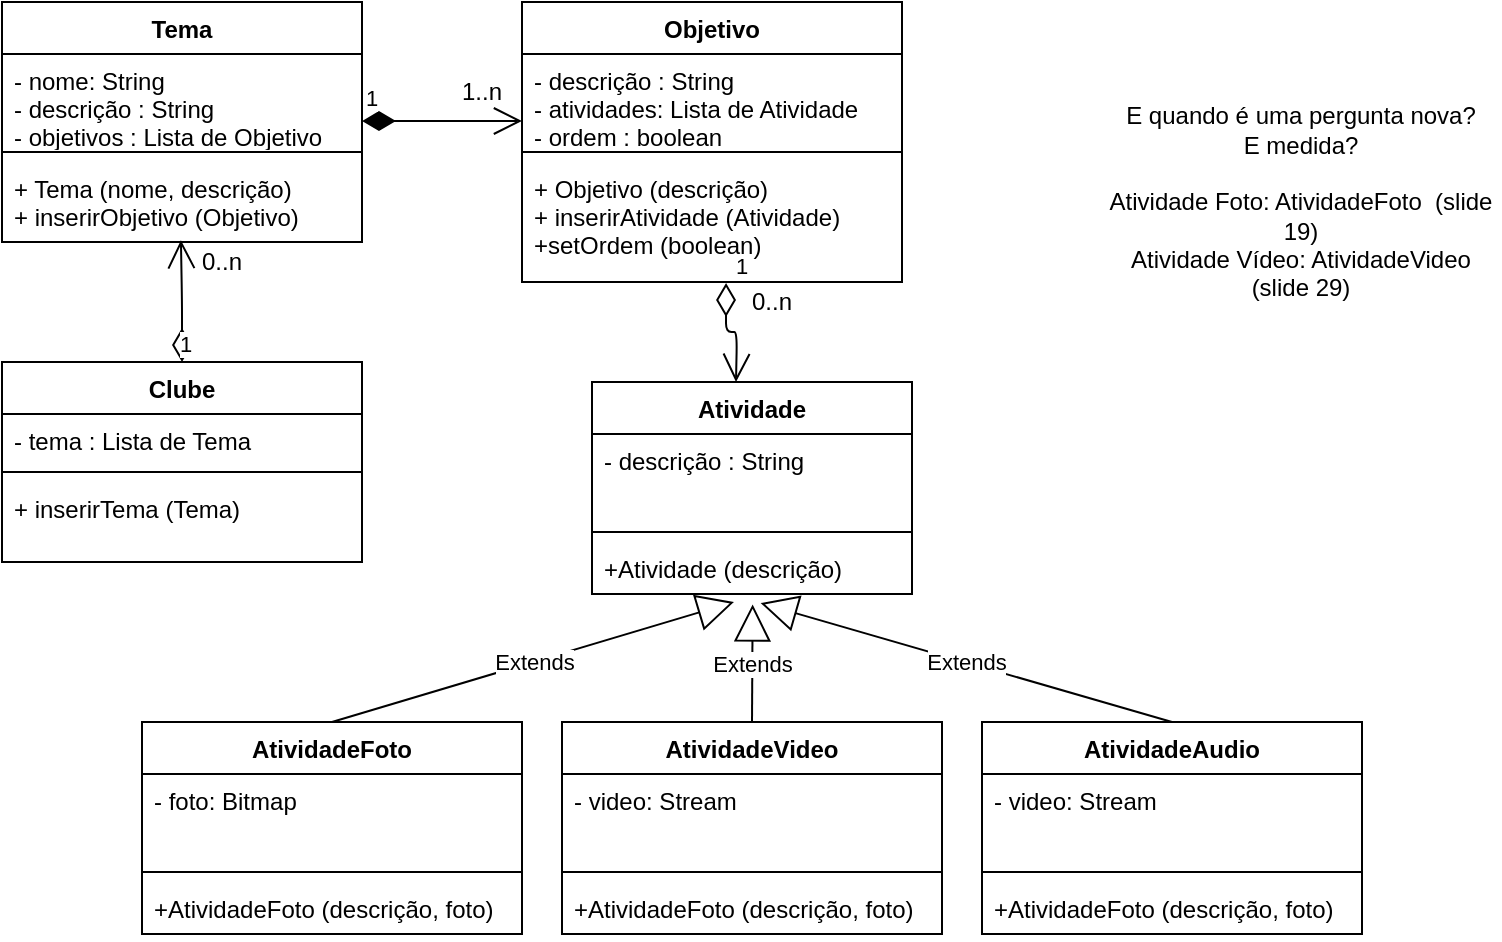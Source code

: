 <mxfile version="13.7.7" type="github"><diagram id="6METhJBiNO-eDQjRqx62" name="Page-1"><mxGraphModel dx="971" dy="403" grid="1" gridSize="10" guides="1" tooltips="1" connect="1" arrows="1" fold="1" page="1" pageScale="1" pageWidth="827" pageHeight="1169" math="0" shadow="0"><root><mxCell id="0"/><mxCell id="1" parent="0"/><mxCell id="s3VVXO5dmGQYh2n-rVsk-14" value="1..n" style="text;html=1;strokeColor=none;fillColor=none;align=center;verticalAlign=middle;whiteSpace=wrap;rounded=0;" vertex="1" parent="1"><mxGeometry x="270" y="200" width="40" height="50" as="geometry"/></mxCell><mxCell id="s3VVXO5dmGQYh2n-rVsk-15" value="Extends" style="endArrow=block;endSize=16;endFill=0;html=1;exitX=0.5;exitY=0;exitDx=0;exitDy=0;" edge="1" parent="1" source="s3VVXO5dmGQYh2n-rVsk-16"><mxGeometry width="160" relative="1" as="geometry"><mxPoint x="415" y="531" as="sourcePoint"/><mxPoint x="416" y="480" as="targetPoint"/></mxGeometry></mxCell><mxCell id="s3VVXO5dmGQYh2n-rVsk-24" value="1" style="endArrow=open;html=1;endSize=12;startArrow=diamondThin;startSize=14;startFill=1;edgeStyle=orthogonalEdgeStyle;align=left;verticalAlign=bottom;" edge="1" parent="1"><mxGeometry x="-1" y="3" relative="1" as="geometry"><mxPoint x="230" y="239.5" as="sourcePoint"/><mxPoint x="310" y="239.5" as="targetPoint"/></mxGeometry></mxCell><mxCell id="s3VVXO5dmGQYh2n-rVsk-25" value="0..n" style="text;html=1;strokeColor=none;fillColor=none;align=center;verticalAlign=middle;whiteSpace=wrap;rounded=0;" vertex="1" parent="1"><mxGeometry x="420" y="320" width="30" height="20" as="geometry"/></mxCell><mxCell id="s3VVXO5dmGQYh2n-rVsk-26" value="1" style="endArrow=open;html=1;endSize=12;startArrow=diamondThin;startSize=14;startFill=0;edgeStyle=orthogonalEdgeStyle;align=left;verticalAlign=bottom;exitX=0.5;exitY=0;exitDx=0;exitDy=0;entryX=0.497;entryY=0.977;entryDx=0;entryDy=0;entryPerimeter=0;" edge="1" parent="1" source="s3VVXO5dmGQYh2n-rVsk-20" target="s3VVXO5dmGQYh2n-rVsk-4"><mxGeometry x="-1" y="3" relative="1" as="geometry"><mxPoint x="300" y="310" as="sourcePoint"/><mxPoint x="460" y="310" as="targetPoint"/></mxGeometry></mxCell><mxCell id="s3VVXO5dmGQYh2n-rVsk-27" value="0..n" style="text;html=1;strokeColor=none;fillColor=none;align=center;verticalAlign=middle;whiteSpace=wrap;rounded=0;" vertex="1" parent="1"><mxGeometry x="140" y="290" width="40" height="40" as="geometry"/></mxCell><mxCell id="s3VVXO5dmGQYh2n-rVsk-1" value="Tema" style="swimlane;fontStyle=1;align=center;verticalAlign=top;childLayout=stackLayout;horizontal=1;startSize=26;horizontalStack=0;resizeParent=1;resizeParentMax=0;resizeLast=0;collapsible=1;marginBottom=0;" vertex="1" parent="1"><mxGeometry x="50" y="180" width="180" height="120" as="geometry"/></mxCell><mxCell id="s3VVXO5dmGQYh2n-rVsk-2" value="- nome: String&#10;- descrição : String&#10;- objetivos : Lista de Objetivo" style="text;strokeColor=none;fillColor=none;align=left;verticalAlign=top;spacingLeft=4;spacingRight=4;overflow=hidden;rotatable=0;points=[[0,0.5],[1,0.5]];portConstraint=eastwest;" vertex="1" parent="s3VVXO5dmGQYh2n-rVsk-1"><mxGeometry y="26" width="180" height="44" as="geometry"/></mxCell><mxCell id="s3VVXO5dmGQYh2n-rVsk-3" value="" style="line;strokeWidth=1;fillColor=none;align=left;verticalAlign=middle;spacingTop=-1;spacingLeft=3;spacingRight=3;rotatable=0;labelPosition=right;points=[];portConstraint=eastwest;" vertex="1" parent="s3VVXO5dmGQYh2n-rVsk-1"><mxGeometry y="70" width="180" height="10" as="geometry"/></mxCell><mxCell id="s3VVXO5dmGQYh2n-rVsk-4" value="+ Tema (nome, descrição)&#10;+ inserirObjetivo (Objetivo)" style="text;strokeColor=none;fillColor=none;align=left;verticalAlign=top;spacingLeft=4;spacingRight=4;overflow=hidden;rotatable=0;points=[[0,0.5],[1,0.5]];portConstraint=eastwest;" vertex="1" parent="s3VVXO5dmGQYh2n-rVsk-1"><mxGeometry y="80" width="180" height="40" as="geometry"/></mxCell><mxCell id="s3VVXO5dmGQYh2n-rVsk-10" value="Objetivo" style="swimlane;fontStyle=1;align=center;verticalAlign=top;childLayout=stackLayout;horizontal=1;startSize=26;horizontalStack=0;resizeParent=1;resizeParentMax=0;resizeLast=0;collapsible=1;marginBottom=0;" vertex="1" parent="1"><mxGeometry x="310" y="180" width="190" height="140" as="geometry"/></mxCell><mxCell id="s3VVXO5dmGQYh2n-rVsk-11" value="- descrição : String&#10;- atividades: Lista de Atividade&#10;- ordem : boolean " style="text;strokeColor=none;fillColor=none;align=left;verticalAlign=top;spacingLeft=4;spacingRight=4;overflow=hidden;rotatable=0;points=[[0,0.5],[1,0.5]];portConstraint=eastwest;" vertex="1" parent="s3VVXO5dmGQYh2n-rVsk-10"><mxGeometry y="26" width="190" height="44" as="geometry"/></mxCell><mxCell id="s3VVXO5dmGQYh2n-rVsk-12" value="" style="line;strokeWidth=1;fillColor=none;align=left;verticalAlign=middle;spacingTop=-1;spacingLeft=3;spacingRight=3;rotatable=0;labelPosition=right;points=[];portConstraint=eastwest;" vertex="1" parent="s3VVXO5dmGQYh2n-rVsk-10"><mxGeometry y="70" width="190" height="10" as="geometry"/></mxCell><mxCell id="s3VVXO5dmGQYh2n-rVsk-13" value="+ Objetivo (descrição)&#10;+ inserirAtividade (Atividade)&#10;+setOrdem (boolean)" style="text;strokeColor=none;fillColor=none;align=left;verticalAlign=top;spacingLeft=4;spacingRight=4;overflow=hidden;rotatable=0;points=[[0,0.5],[1,0.5]];portConstraint=eastwest;" vertex="1" parent="s3VVXO5dmGQYh2n-rVsk-10"><mxGeometry y="80" width="190" height="60" as="geometry"/></mxCell><mxCell id="s3VVXO5dmGQYh2n-rVsk-20" value="Clube" style="swimlane;fontStyle=1;align=center;verticalAlign=top;childLayout=stackLayout;horizontal=1;startSize=26;horizontalStack=0;resizeParent=1;resizeParentMax=0;resizeLast=0;collapsible=1;marginBottom=0;" vertex="1" parent="1"><mxGeometry x="50" y="360" width="180" height="100" as="geometry"/></mxCell><mxCell id="s3VVXO5dmGQYh2n-rVsk-21" value="- tema : Lista de Tema" style="text;strokeColor=none;fillColor=none;align=left;verticalAlign=top;spacingLeft=4;spacingRight=4;overflow=hidden;rotatable=0;points=[[0,0.5],[1,0.5]];portConstraint=eastwest;" vertex="1" parent="s3VVXO5dmGQYh2n-rVsk-20"><mxGeometry y="26" width="180" height="24" as="geometry"/></mxCell><mxCell id="s3VVXO5dmGQYh2n-rVsk-22" value="" style="line;strokeWidth=1;fillColor=none;align=left;verticalAlign=middle;spacingTop=-1;spacingLeft=3;spacingRight=3;rotatable=0;labelPosition=right;points=[];portConstraint=eastwest;" vertex="1" parent="s3VVXO5dmGQYh2n-rVsk-20"><mxGeometry y="50" width="180" height="10" as="geometry"/></mxCell><mxCell id="s3VVXO5dmGQYh2n-rVsk-23" value="+ inserirTema (Tema)" style="text;strokeColor=none;fillColor=none;align=left;verticalAlign=top;spacingLeft=4;spacingRight=4;overflow=hidden;rotatable=0;points=[[0,0.5],[1,0.5]];portConstraint=eastwest;" vertex="1" parent="s3VVXO5dmGQYh2n-rVsk-20"><mxGeometry y="60" width="180" height="40" as="geometry"/></mxCell><mxCell id="s3VVXO5dmGQYh2n-rVsk-16" value="AtividadeFoto" style="swimlane;fontStyle=1;align=center;verticalAlign=top;childLayout=stackLayout;horizontal=1;startSize=26;horizontalStack=0;resizeParent=1;resizeParentMax=0;resizeLast=0;collapsible=1;marginBottom=0;" vertex="1" parent="1"><mxGeometry x="120" y="540" width="190" height="106" as="geometry"/></mxCell><mxCell id="s3VVXO5dmGQYh2n-rVsk-17" value="- foto: Bitmap" style="text;strokeColor=none;fillColor=none;align=left;verticalAlign=top;spacingLeft=4;spacingRight=4;overflow=hidden;rotatable=0;points=[[0,0.5],[1,0.5]];portConstraint=eastwest;" vertex="1" parent="s3VVXO5dmGQYh2n-rVsk-16"><mxGeometry y="26" width="190" height="44" as="geometry"/></mxCell><mxCell id="s3VVXO5dmGQYh2n-rVsk-18" value="" style="line;strokeWidth=1;fillColor=none;align=left;verticalAlign=middle;spacingTop=-1;spacingLeft=3;spacingRight=3;rotatable=0;labelPosition=right;points=[];portConstraint=eastwest;" vertex="1" parent="s3VVXO5dmGQYh2n-rVsk-16"><mxGeometry y="70" width="190" height="10" as="geometry"/></mxCell><mxCell id="s3VVXO5dmGQYh2n-rVsk-19" value="+AtividadeFoto (descrição, foto)" style="text;strokeColor=none;fillColor=none;align=left;verticalAlign=top;spacingLeft=4;spacingRight=4;overflow=hidden;rotatable=0;points=[[0,0.5],[1,0.5]];portConstraint=eastwest;" vertex="1" parent="s3VVXO5dmGQYh2n-rVsk-16"><mxGeometry y="80" width="190" height="26" as="geometry"/></mxCell><mxCell id="s3VVXO5dmGQYh2n-rVsk-28" value="E quando é uma pergunta nova?&lt;br&gt;E medida?&lt;br&gt;&lt;br&gt;Atividade Foto: AtividadeFoto&amp;nbsp; (slide 19)&lt;br&gt;Atividade Vídeo: AtividadeVideo (slide 29)" style="text;html=1;strokeColor=none;fillColor=none;align=center;verticalAlign=middle;whiteSpace=wrap;rounded=0;" vertex="1" parent="1"><mxGeometry x="600" y="190" width="199" height="180" as="geometry"/></mxCell><mxCell id="s3VVXO5dmGQYh2n-rVsk-29" value="AtividadeVideo" style="swimlane;fontStyle=1;align=center;verticalAlign=top;childLayout=stackLayout;horizontal=1;startSize=26;horizontalStack=0;resizeParent=1;resizeParentMax=0;resizeLast=0;collapsible=1;marginBottom=0;" vertex="1" parent="1"><mxGeometry x="330" y="540" width="190" height="106" as="geometry"/></mxCell><mxCell id="s3VVXO5dmGQYh2n-rVsk-30" value="- video: Stream" style="text;strokeColor=none;fillColor=none;align=left;verticalAlign=top;spacingLeft=4;spacingRight=4;overflow=hidden;rotatable=0;points=[[0,0.5],[1,0.5]];portConstraint=eastwest;" vertex="1" parent="s3VVXO5dmGQYh2n-rVsk-29"><mxGeometry y="26" width="190" height="44" as="geometry"/></mxCell><mxCell id="s3VVXO5dmGQYh2n-rVsk-31" value="" style="line;strokeWidth=1;fillColor=none;align=left;verticalAlign=middle;spacingTop=-1;spacingLeft=3;spacingRight=3;rotatable=0;labelPosition=right;points=[];portConstraint=eastwest;" vertex="1" parent="s3VVXO5dmGQYh2n-rVsk-29"><mxGeometry y="70" width="190" height="10" as="geometry"/></mxCell><mxCell id="s3VVXO5dmGQYh2n-rVsk-32" value="+AtividadeFoto (descrição, foto)" style="text;strokeColor=none;fillColor=none;align=left;verticalAlign=top;spacingLeft=4;spacingRight=4;overflow=hidden;rotatable=0;points=[[0,0.5],[1,0.5]];portConstraint=eastwest;" vertex="1" parent="s3VVXO5dmGQYh2n-rVsk-29"><mxGeometry y="80" width="190" height="26" as="geometry"/></mxCell><mxCell id="s3VVXO5dmGQYh2n-rVsk-33" value="Extends" style="endArrow=block;endSize=16;endFill=0;html=1;exitX=0.5;exitY=0;exitDx=0;exitDy=0;entryX=0.502;entryY=1.2;entryDx=0;entryDy=0;entryPerimeter=0;" edge="1" parent="1" source="s3VVXO5dmGQYh2n-rVsk-29" target="s3VVXO5dmGQYh2n-rVsk-9"><mxGeometry width="160" relative="1" as="geometry"><mxPoint x="225" y="550" as="sourcePoint"/><mxPoint x="426" y="490" as="targetPoint"/></mxGeometry></mxCell><mxCell id="s3VVXO5dmGQYh2n-rVsk-5" value="Atividade" style="swimlane;fontStyle=1;align=center;verticalAlign=top;childLayout=stackLayout;horizontal=1;startSize=26;horizontalStack=0;resizeParent=1;resizeParentMax=0;resizeLast=0;collapsible=1;marginBottom=0;" vertex="1" parent="1"><mxGeometry x="345" y="370" width="160" height="106" as="geometry"/></mxCell><mxCell id="s3VVXO5dmGQYh2n-rVsk-6" value="- descrição : String" style="text;strokeColor=none;fillColor=none;align=left;verticalAlign=top;spacingLeft=4;spacingRight=4;overflow=hidden;rotatable=0;points=[[0,0.5],[1,0.5]];portConstraint=eastwest;" vertex="1" parent="s3VVXO5dmGQYh2n-rVsk-5"><mxGeometry y="26" width="160" height="44" as="geometry"/></mxCell><mxCell id="s3VVXO5dmGQYh2n-rVsk-7" value="1" style="endArrow=open;html=1;endSize=12;startArrow=diamondThin;startSize=14;startFill=0;edgeStyle=orthogonalEdgeStyle;align=left;verticalAlign=bottom;exitX=0.537;exitY=1.009;exitDx=0;exitDy=0;exitPerimeter=0;" edge="1" parent="s3VVXO5dmGQYh2n-rVsk-5" source="s3VVXO5dmGQYh2n-rVsk-13"><mxGeometry x="-1" y="3" relative="1" as="geometry"><mxPoint x="-60" y="60" as="sourcePoint"/><mxPoint x="72" as="targetPoint"/></mxGeometry></mxCell><mxCell id="s3VVXO5dmGQYh2n-rVsk-8" value="" style="line;strokeWidth=1;fillColor=none;align=left;verticalAlign=middle;spacingTop=-1;spacingLeft=3;spacingRight=3;rotatable=0;labelPosition=right;points=[];portConstraint=eastwest;" vertex="1" parent="s3VVXO5dmGQYh2n-rVsk-5"><mxGeometry y="70" width="160" height="10" as="geometry"/></mxCell><mxCell id="s3VVXO5dmGQYh2n-rVsk-9" value="+Atividade (descrição)" style="text;strokeColor=none;fillColor=none;align=left;verticalAlign=top;spacingLeft=4;spacingRight=4;overflow=hidden;rotatable=0;points=[[0,0.5],[1,0.5]];portConstraint=eastwest;" vertex="1" parent="s3VVXO5dmGQYh2n-rVsk-5"><mxGeometry y="80" width="160" height="26" as="geometry"/></mxCell><mxCell id="s3VVXO5dmGQYh2n-rVsk-34" value="AtividadeAudio" style="swimlane;fontStyle=1;align=center;verticalAlign=top;childLayout=stackLayout;horizontal=1;startSize=26;horizontalStack=0;resizeParent=1;resizeParentMax=0;resizeLast=0;collapsible=1;marginBottom=0;" vertex="1" parent="1"><mxGeometry x="540" y="540" width="190" height="106" as="geometry"/></mxCell><mxCell id="s3VVXO5dmGQYh2n-rVsk-35" value="- video: Stream" style="text;strokeColor=none;fillColor=none;align=left;verticalAlign=top;spacingLeft=4;spacingRight=4;overflow=hidden;rotatable=0;points=[[0,0.5],[1,0.5]];portConstraint=eastwest;" vertex="1" parent="s3VVXO5dmGQYh2n-rVsk-34"><mxGeometry y="26" width="190" height="44" as="geometry"/></mxCell><mxCell id="s3VVXO5dmGQYh2n-rVsk-36" value="" style="line;strokeWidth=1;fillColor=none;align=left;verticalAlign=middle;spacingTop=-1;spacingLeft=3;spacingRight=3;rotatable=0;labelPosition=right;points=[];portConstraint=eastwest;" vertex="1" parent="s3VVXO5dmGQYh2n-rVsk-34"><mxGeometry y="70" width="190" height="10" as="geometry"/></mxCell><mxCell id="s3VVXO5dmGQYh2n-rVsk-37" value="+AtividadeFoto (descrição, foto)" style="text;strokeColor=none;fillColor=none;align=left;verticalAlign=top;spacingLeft=4;spacingRight=4;overflow=hidden;rotatable=0;points=[[0,0.5],[1,0.5]];portConstraint=eastwest;" vertex="1" parent="s3VVXO5dmGQYh2n-rVsk-34"><mxGeometry y="80" width="190" height="26" as="geometry"/></mxCell><mxCell id="s3VVXO5dmGQYh2n-rVsk-38" value="Extends" style="endArrow=block;endSize=16;endFill=0;html=1;exitX=0.5;exitY=0;exitDx=0;exitDy=0;entryX=0.527;entryY=1.175;entryDx=0;entryDy=0;entryPerimeter=0;" edge="1" parent="1" source="s3VVXO5dmGQYh2n-rVsk-34" target="s3VVXO5dmGQYh2n-rVsk-9"><mxGeometry width="160" relative="1" as="geometry"><mxPoint x="435" y="550" as="sourcePoint"/><mxPoint x="435.32" y="491.2" as="targetPoint"/></mxGeometry></mxCell></root></mxGraphModel></diagram></mxfile>